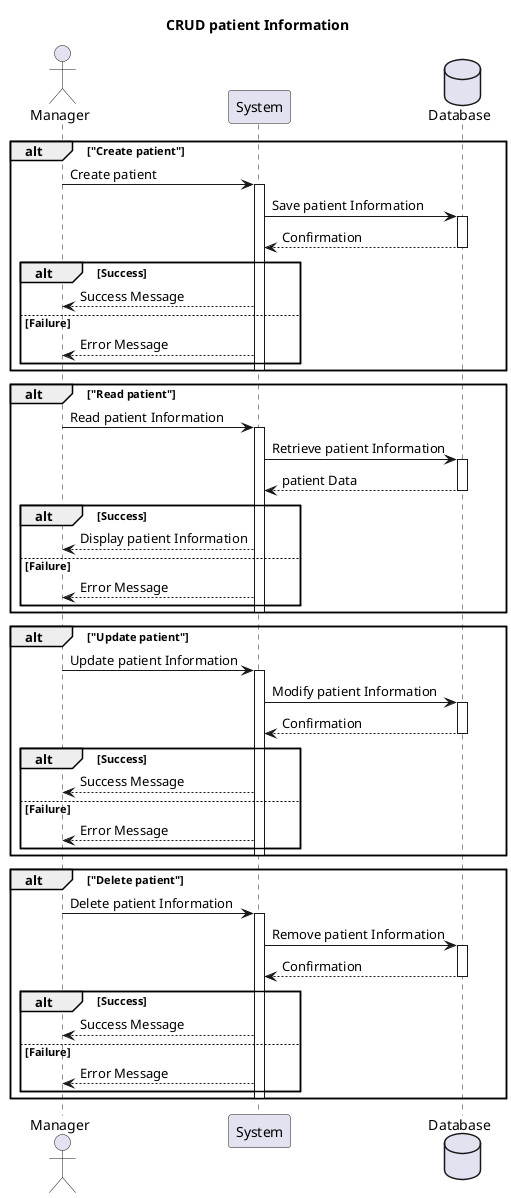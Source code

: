 @startuml
title CRUD patient Information

actor Manager
participant System
database Database

alt "Create patient"
  Manager -> System: Create patient
  activate System
  System -> Database: Save patient Information
  activate Database
  Database --> System: Confirmation
  deactivate Database
  alt Success
    System --> Manager: Success Message
  else Failure
    System --> Manager: Error Message
  end
  deactivate System
end

alt "Read patient"
  Manager -> System: Read patient Information
  activate System
  System -> Database: Retrieve patient Information
  activate Database
  Database --> System: patient Data
  deactivate Database
  alt Success
    System --> Manager: Display patient Information
  else Failure
    System --> Manager: Error Message
  end
  deactivate System
end

alt "Update patient"
  Manager -> System: Update patient Information
  activate System
  System -> Database: Modify patient Information
  activate Database
  Database --> System: Confirmation
  deactivate Database
  alt Success
    System --> Manager: Success Message
  else Failure
    System --> Manager: Error Message
  end
  deactivate System
end

alt "Delete patient"
  Manager -> System: Delete patient Information
  activate System
  System -> Database: Remove patient Information
  activate Database
  Database --> System: Confirmation
  deactivate Database
  alt Success
    System --> Manager: Success Message
  else Failure
    System --> Manager: Error Message
  end
  deactivate System
end

@enduml
